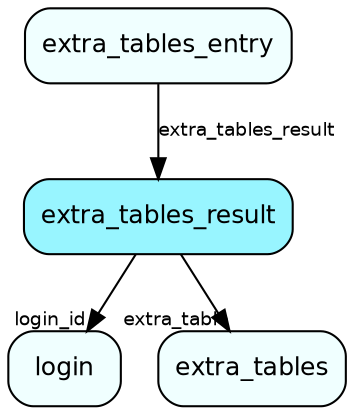 digraph extra_tables_result  {
node [shape = box style="rounded, filled" fontname = "Helvetica" fontsize = "12" ]
edge [fontname = "Helvetica" fontsize = "9"]

extra_tables_result[fillcolor = "cadetblue1"]
login[fillcolor = "azure1"]
extra_tables[fillcolor = "azure1"]
extra_tables_entry[fillcolor = "azure1"]
extra_tables_result -> login [headlabel = "login_id"]
extra_tables_result -> extra_tables [headlabel = "extra_table"]
extra_tables_entry -> extra_tables_result [label = "extra_tables_result"]
}
